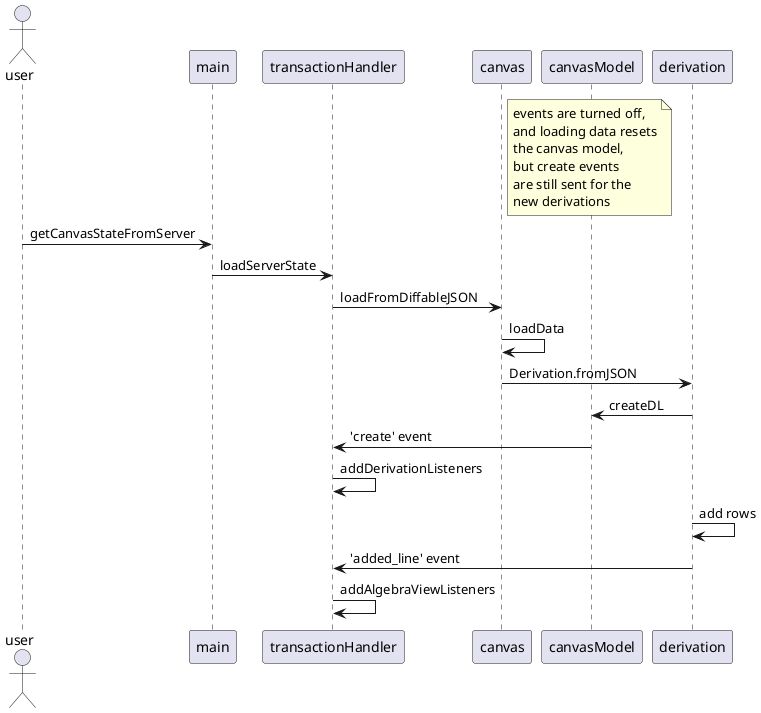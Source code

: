 @startuml
actor user as user
participant main as main
participant transactionHandler as handler
participant canvas as canvas
participant canvasModel as model
participant derivation as derivation

note right of canvas : events are turned off,\nand loading data resets\nthe canvas model,\nbut create events\nare still sent for the\nnew derivations

user -> main : getCanvasStateFromServer
main -> handler : loadServerState
handler -> canvas : loadFromDiffableJSON
canvas -> canvas : loadData
canvas -> derivation : Derivation.fromJSON
derivation -> model : createDL
model -> handler : 'create' event
handler -> handler : addDerivationListeners
derivation -> derivation : add rows
derivation -> handler : 'added_line' event
handler -> handler : addAlgebraViewListeners
@enduml